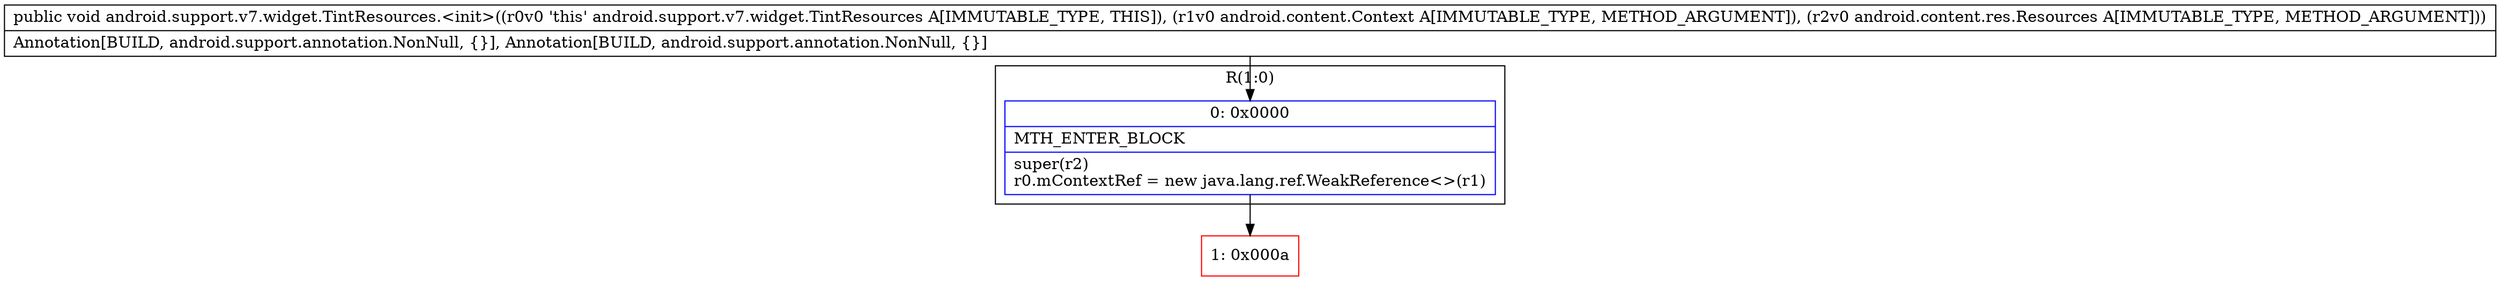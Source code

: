 digraph "CFG forandroid.support.v7.widget.TintResources.\<init\>(Landroid\/content\/Context;Landroid\/content\/res\/Resources;)V" {
subgraph cluster_Region_809316692 {
label = "R(1:0)";
node [shape=record,color=blue];
Node_0 [shape=record,label="{0\:\ 0x0000|MTH_ENTER_BLOCK\l|super(r2)\lr0.mContextRef = new java.lang.ref.WeakReference\<\>(r1)\l}"];
}
Node_1 [shape=record,color=red,label="{1\:\ 0x000a}"];
MethodNode[shape=record,label="{public void android.support.v7.widget.TintResources.\<init\>((r0v0 'this' android.support.v7.widget.TintResources A[IMMUTABLE_TYPE, THIS]), (r1v0 android.content.Context A[IMMUTABLE_TYPE, METHOD_ARGUMENT]), (r2v0 android.content.res.Resources A[IMMUTABLE_TYPE, METHOD_ARGUMENT]))  | Annotation[BUILD, android.support.annotation.NonNull, \{\}], Annotation[BUILD, android.support.annotation.NonNull, \{\}]\l}"];
MethodNode -> Node_0;
Node_0 -> Node_1;
}

